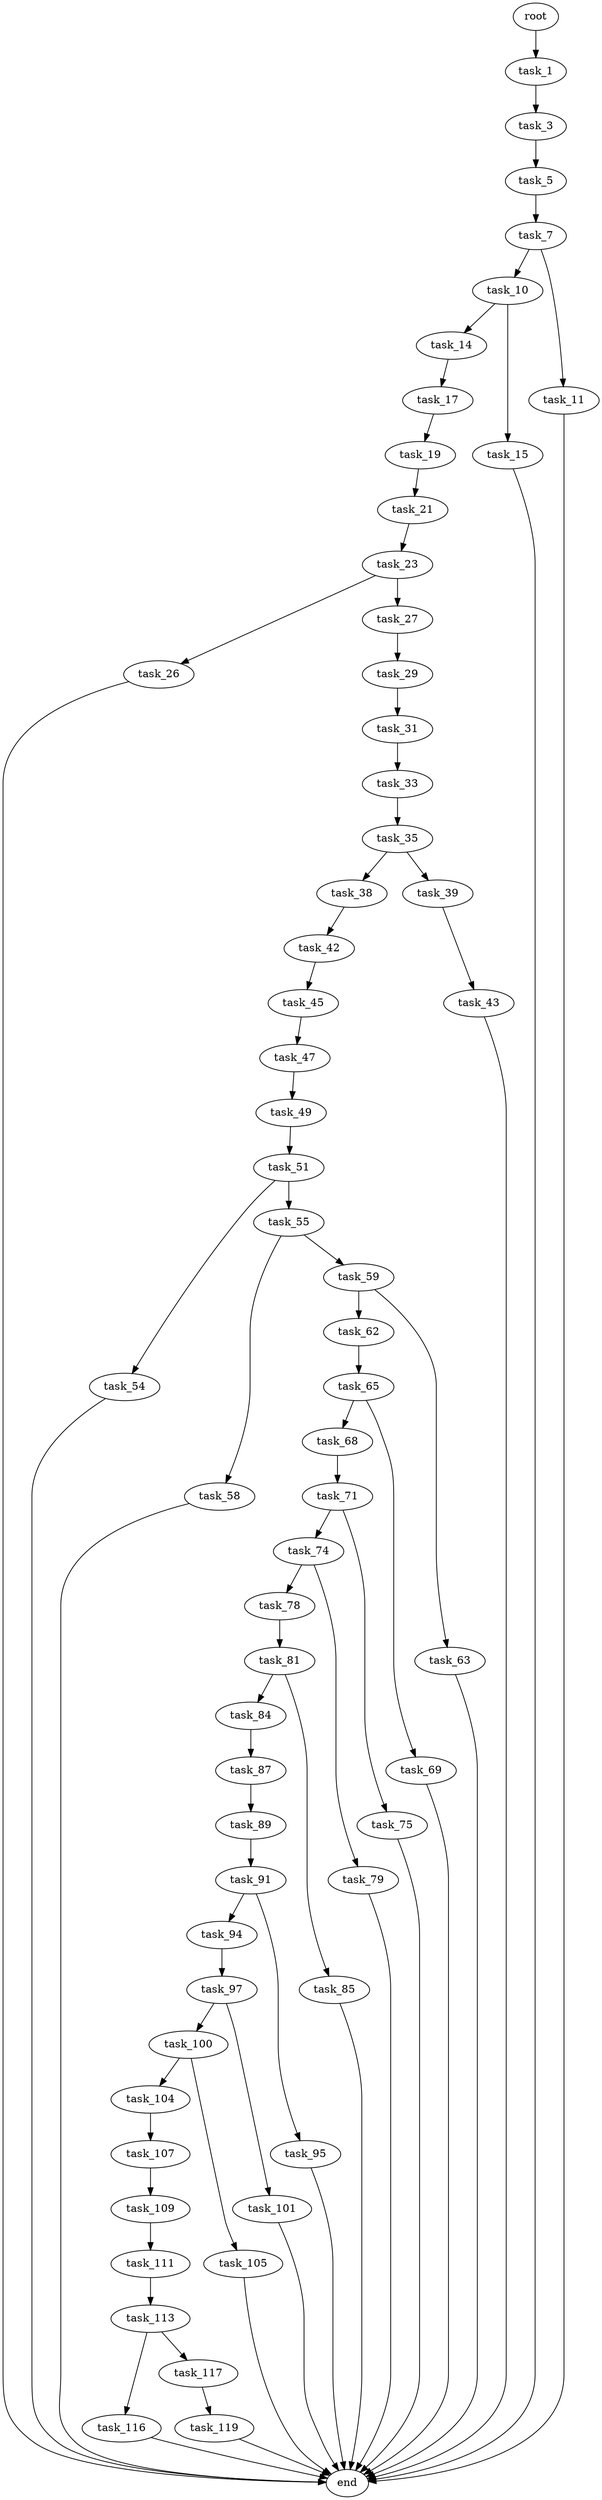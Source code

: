digraph G {
  root [size="0.000000"];
  task_1 [size="23945095564.000000"];
  task_3 [size="11953404045.000000"];
  task_5 [size="821144497.000000"];
  task_7 [size="1073741824000.000000"];
  task_10 [size="33524948216.000000"];
  task_11 [size="1073741824000.000000"];
  task_14 [size="1454178690.000000"];
  task_15 [size="1073741824000.000000"];
  end [size="0.000000"];
  task_17 [size="416366328336.000000"];
  task_19 [size="264179917847.000000"];
  task_21 [size="92882173744.000000"];
  task_23 [size="11403591201.000000"];
  task_26 [size="1001264115718.000000"];
  task_27 [size="120083676381.000000"];
  task_29 [size="70055479342.000000"];
  task_31 [size="40900187438.000000"];
  task_33 [size="11727889547.000000"];
  task_35 [size="782757789696.000000"];
  task_38 [size="8589934592.000000"];
  task_39 [size="782757789696.000000"];
  task_42 [size="6199240786.000000"];
  task_43 [size="368293445632.000000"];
  task_45 [size="1795541317.000000"];
  task_47 [size="34134926759.000000"];
  task_49 [size="25171530197.000000"];
  task_51 [size="1370397319.000000"];
  task_54 [size="4710546586.000000"];
  task_55 [size="68719476736.000000"];
  task_58 [size="258728153944.000000"];
  task_59 [size="231928233984.000000"];
  task_62 [size="1073741824000.000000"];
  task_63 [size="4352768995.000000"];
  task_65 [size="368293445632.000000"];
  task_68 [size="134217728000.000000"];
  task_69 [size="19841869344.000000"];
  task_71 [size="1076284994120.000000"];
  task_74 [size="25167228874.000000"];
  task_75 [size="517610296029.000000"];
  task_78 [size="8589934592.000000"];
  task_79 [size="19119719550.000000"];
  task_81 [size="134217728000.000000"];
  task_84 [size="134217728000.000000"];
  task_85 [size="294207465680.000000"];
  task_87 [size="501841385613.000000"];
  task_89 [size="42123956356.000000"];
  task_91 [size="137246003013.000000"];
  task_94 [size="778561900948.000000"];
  task_95 [size="14956979221.000000"];
  task_97 [size="868062794976.000000"];
  task_100 [size="14397673822.000000"];
  task_101 [size="1115073005.000000"];
  task_104 [size="452079555624.000000"];
  task_105 [size="68719476736.000000"];
  task_107 [size="150325214028.000000"];
  task_109 [size="1428504955.000000"];
  task_111 [size="401462612564.000000"];
  task_113 [size="215443129692.000000"];
  task_116 [size="119024043876.000000"];
  task_117 [size="5558933207.000000"];
  task_119 [size="68719476736.000000"];

  root -> task_1 [size="1.000000"];
  task_1 -> task_3 [size="33554432.000000"];
  task_3 -> task_5 [size="33554432.000000"];
  task_5 -> task_7 [size="33554432.000000"];
  task_7 -> task_10 [size="838860800.000000"];
  task_7 -> task_11 [size="838860800.000000"];
  task_10 -> task_14 [size="838860800.000000"];
  task_10 -> task_15 [size="838860800.000000"];
  task_11 -> end [size="1.000000"];
  task_14 -> task_17 [size="33554432.000000"];
  task_15 -> end [size="1.000000"];
  task_17 -> task_19 [size="679477248.000000"];
  task_19 -> task_21 [size="209715200.000000"];
  task_21 -> task_23 [size="209715200.000000"];
  task_23 -> task_26 [size="209715200.000000"];
  task_23 -> task_27 [size="209715200.000000"];
  task_26 -> end [size="1.000000"];
  task_27 -> task_29 [size="411041792.000000"];
  task_29 -> task_31 [size="301989888.000000"];
  task_31 -> task_33 [size="838860800.000000"];
  task_33 -> task_35 [size="209715200.000000"];
  task_35 -> task_38 [size="679477248.000000"];
  task_35 -> task_39 [size="679477248.000000"];
  task_38 -> task_42 [size="33554432.000000"];
  task_39 -> task_43 [size="679477248.000000"];
  task_42 -> task_45 [size="134217728.000000"];
  task_43 -> end [size="1.000000"];
  task_45 -> task_47 [size="75497472.000000"];
  task_47 -> task_49 [size="679477248.000000"];
  task_49 -> task_51 [size="838860800.000000"];
  task_51 -> task_54 [size="33554432.000000"];
  task_51 -> task_55 [size="33554432.000000"];
  task_54 -> end [size="1.000000"];
  task_55 -> task_58 [size="134217728.000000"];
  task_55 -> task_59 [size="134217728.000000"];
  task_58 -> end [size="1.000000"];
  task_59 -> task_62 [size="301989888.000000"];
  task_59 -> task_63 [size="301989888.000000"];
  task_62 -> task_65 [size="838860800.000000"];
  task_63 -> end [size="1.000000"];
  task_65 -> task_68 [size="411041792.000000"];
  task_65 -> task_69 [size="411041792.000000"];
  task_68 -> task_71 [size="209715200.000000"];
  task_69 -> end [size="1.000000"];
  task_71 -> task_74 [size="838860800.000000"];
  task_71 -> task_75 [size="838860800.000000"];
  task_74 -> task_78 [size="536870912.000000"];
  task_74 -> task_79 [size="536870912.000000"];
  task_75 -> end [size="1.000000"];
  task_78 -> task_81 [size="33554432.000000"];
  task_79 -> end [size="1.000000"];
  task_81 -> task_84 [size="209715200.000000"];
  task_81 -> task_85 [size="209715200.000000"];
  task_84 -> task_87 [size="209715200.000000"];
  task_85 -> end [size="1.000000"];
  task_87 -> task_89 [size="411041792.000000"];
  task_89 -> task_91 [size="838860800.000000"];
  task_91 -> task_94 [size="209715200.000000"];
  task_91 -> task_95 [size="209715200.000000"];
  task_94 -> task_97 [size="536870912.000000"];
  task_95 -> end [size="1.000000"];
  task_97 -> task_100 [size="536870912.000000"];
  task_97 -> task_101 [size="536870912.000000"];
  task_100 -> task_104 [size="679477248.000000"];
  task_100 -> task_105 [size="679477248.000000"];
  task_101 -> end [size="1.000000"];
  task_104 -> task_107 [size="301989888.000000"];
  task_105 -> end [size="1.000000"];
  task_107 -> task_109 [size="134217728.000000"];
  task_109 -> task_111 [size="33554432.000000"];
  task_111 -> task_113 [size="536870912.000000"];
  task_113 -> task_116 [size="209715200.000000"];
  task_113 -> task_117 [size="209715200.000000"];
  task_116 -> end [size="1.000000"];
  task_117 -> task_119 [size="411041792.000000"];
  task_119 -> end [size="1.000000"];
}
